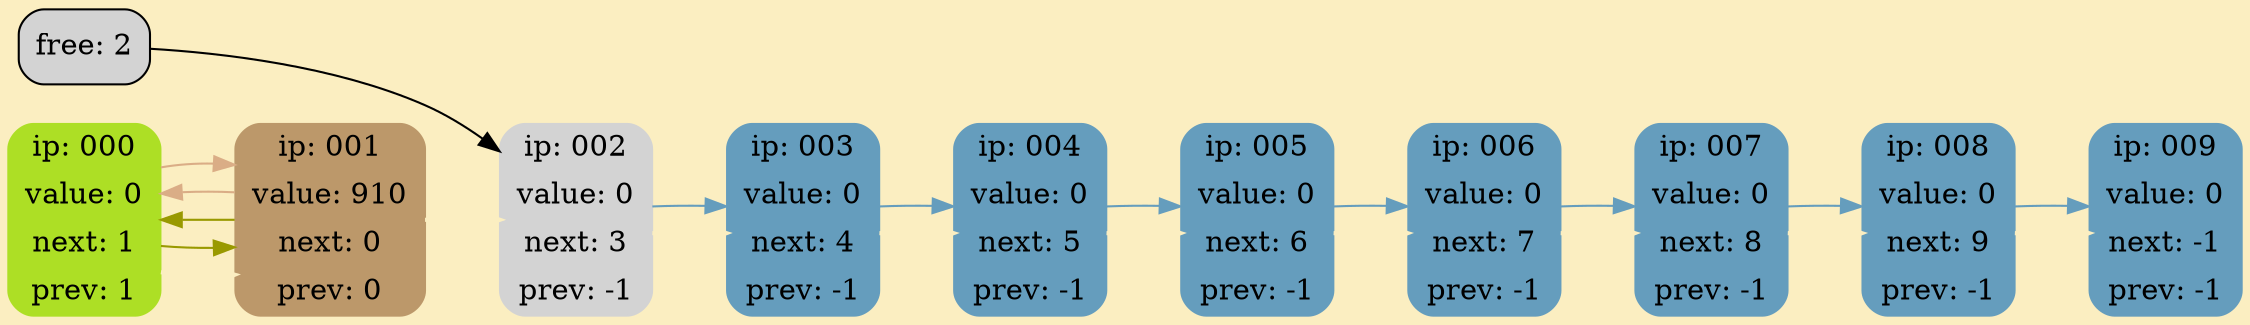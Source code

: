 digraph G {
	rankdir = LR;
	bgcolor="#FBEEC1"
	free [shape=Mrecord; style=filled; label = " free: 2" ];
	node000 [shape=Mrecord; style=filled; color="#DAAD86"; label = "{ ip: 000}  | {value:   0} |{Fairy:   1} | {Tail:   1} " ];
	node001 [shape=Mrecord; style=filled; color="#BC986A"; label = "{ ip: 001}  |{value: 910} |{next:   0} |{prev:   0} " ];
	node002 [shape=Mrecord; style=filled; color="#D3D3D3"; label = "{ ip: 002}  |{value:   0} |{next:   3} |{prev:  -1} " ];
	node003 [shape=Mrecord; style=filled; color="#659DBD"; label = "{ ip: 003}  |{value:   0} |{next:   4} |{prev:  -1} " ];
	node004 [shape=Mrecord; style=filled; color="#659DBD"; label = "{ ip: 004}  |{value:   0} |{next:   5} |{prev:  -1} " ];
	node005 [shape=Mrecord; style=filled; color="#659DBD"; label = "{ ip: 005}  |{value:   0} |{next:   6} |{prev:  -1} " ];
	node006 [shape=Mrecord; style=filled; color="#659DBD"; label = "{ ip: 006}  |{value:   0} |{next:   7} |{prev:  -1} " ];
	node007 [shape=Mrecord; style=filled; color="#659DBD"; label = "{ ip: 007}  |{value:   0} |{next:   8} |{prev:  -1} " ];
	node008 [shape=Mrecord; style=filled; color="#659DBD"; label = "{ ip: 008}  |{value:   0} |{next:   9} |{prev:  -1} " ];
	node009 [shape=Mrecord; style=filled; color="#659DBD"; label = "{ ip: 009}  |{value:   0} |{next:  -1} |{prev:  -1} " ];
	node000 [shape=Mrecord; style=filled; color="#ADDF25"; label = "{ ip: 000}  |{value:   0} |{next:   1} |{prev:   1} " ];

	node000 -> node001 [style=bold; weight=1000; color="#FBEEC1"; ];
	node001 -> node002 [style=bold; weight=1000; color="#FBEEC1"; ];
	node002 -> node003 [style=bold; weight=1000; color="#FBEEC1"; ];
	node003 -> node004 [style=bold; weight=1000; color="#FBEEC1"; ];
	node004 -> node005 [style=bold; weight=1000; color="#FBEEC1"; ];
	node005 -> node006 [style=bold; weight=1000; color="#FBEEC1"; ];
	node006 -> node007 [style=bold; weight=1000; color="#FBEEC1"; ];
	node007 -> node008 [style=bold; weight=1000; color="#FBEEC1"; ];
	node008 -> node009 [style=bold; weight=1000; color="#FBEEC1"; ];

	node000 -> node001 [weight=0; color="#999900"; ];
	node001 -> node000 [weight=0; color="#999900"; ];
	node002 -> node003 [weight=0; color="#659DBD"; ];
	node003 -> node004 [weight=0; color="#659DBD"; ];
	node004 -> node005 [weight=0; color="#659DBD"; ];
	node005 -> node006 [weight=0; color="#659DBD"; ];
	node006 -> node007 [weight=0; color="#659DBD"; ];
	node007 -> node008 [weight=0; color="#659DBD"; ];
	node008 -> node009 [weight=0; color="#659DBD"; ];

	node001 -> node000 [weight=0; color="#DAAD86"; constraint=false; ];
	node000 -> node001 [weight=0; color="#DAAD86"; constraint=false; ];
	free -> node002 [weight=0; splines=ortho; constraint=false; ]; 
}
